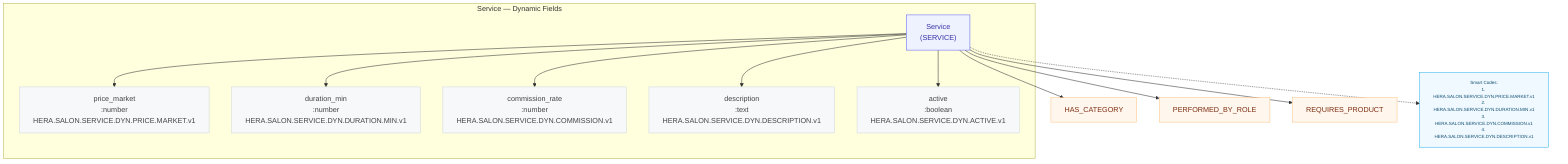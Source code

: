 %% Auto-generated by scripts/generate-mermaid-diagrams.ts
%% Preset: SERVICE
graph TD
  %% Layout tuning
  linkStyle default stroke-width:1.2px

  %% Entity root node
  SERVICE["Service\n(SERVICE)"]:::entityClass
  classDef entityClass fill:#eef2ff,stroke:#6366f1,color:#3730a3,stroke-width:1.2px;

  subgraph "Service — Dynamic Fields"
    classDef fld fill:#f6f8fa,stroke:#c9d1d9,stroke-width:1px,color:#444;
    SERVICE --> SERVICE__price_market["price_market\n:number\nHERA.SALON.SERVICE.DYN.PRICE.MARKET.v1"]
    SERVICE --> SERVICE__duration_min["duration_min\n:number\nHERA.SALON.SERVICE.DYN.DURATION.MIN.v1"]
    SERVICE --> SERVICE__commission_rate["commission_rate\n:number\nHERA.SALON.SERVICE.DYN.COMMISSION.v1"]
    SERVICE --> SERVICE__description["description\n:text\nHERA.SALON.SERVICE.DYN.DESCRIPTION.v1"]
    SERVICE --> SERVICE__active["active\n:boolean\nHERA.SALON.SERVICE.DYN.ACTIVE.v1"]
    class SERVICE__price_market fld;
    class SERVICE__duration_min fld;
    class SERVICE__commission_rate fld;
    class SERVICE__description fld;
    class SERVICE__active fld;
  end

  SERVICE --> HAS_CATEGORY["HAS_CATEGORY"]
  SERVICE --> PERFORMED_BY_ROLE["PERFORMED_BY_ROLE"]
  SERVICE --> REQUIRES_PRODUCT["REQUIRES_PRODUCT"]
  classDef relTarget fill:#fff7ed,stroke:#fdba74,color:#7c2d12,stroke-width:1px;
  class HAS_CATEGORY relTarget;
  class PERFORMED_BY_ROLE relTarget;
  class REQUIRES_PRODUCT relTarget;

    SERVICE_CODES["Smart Codes:<br/>1. HERA.SALON.SERVICE.DYN.PRICE.MARKET.v1<br/>2. HERA.SALON.SERVICE.DYN.DURATION.MIN.v1<br/>3. HERA.SALON.SERVICE.DYN.COMMISSION.v1<br/>4. HERA.SALON.SERVICE.DYN.DESCRIPTION.v1"]
  SERVICE -.-> SERVICE_CODES
  class SERVICE_CODES smartCodeClass;
  classDef smartCodeClass fill:#f0f9ff,stroke:#0ea5e9,color:#0c4a6e,stroke-width:1px,font-size:10px;